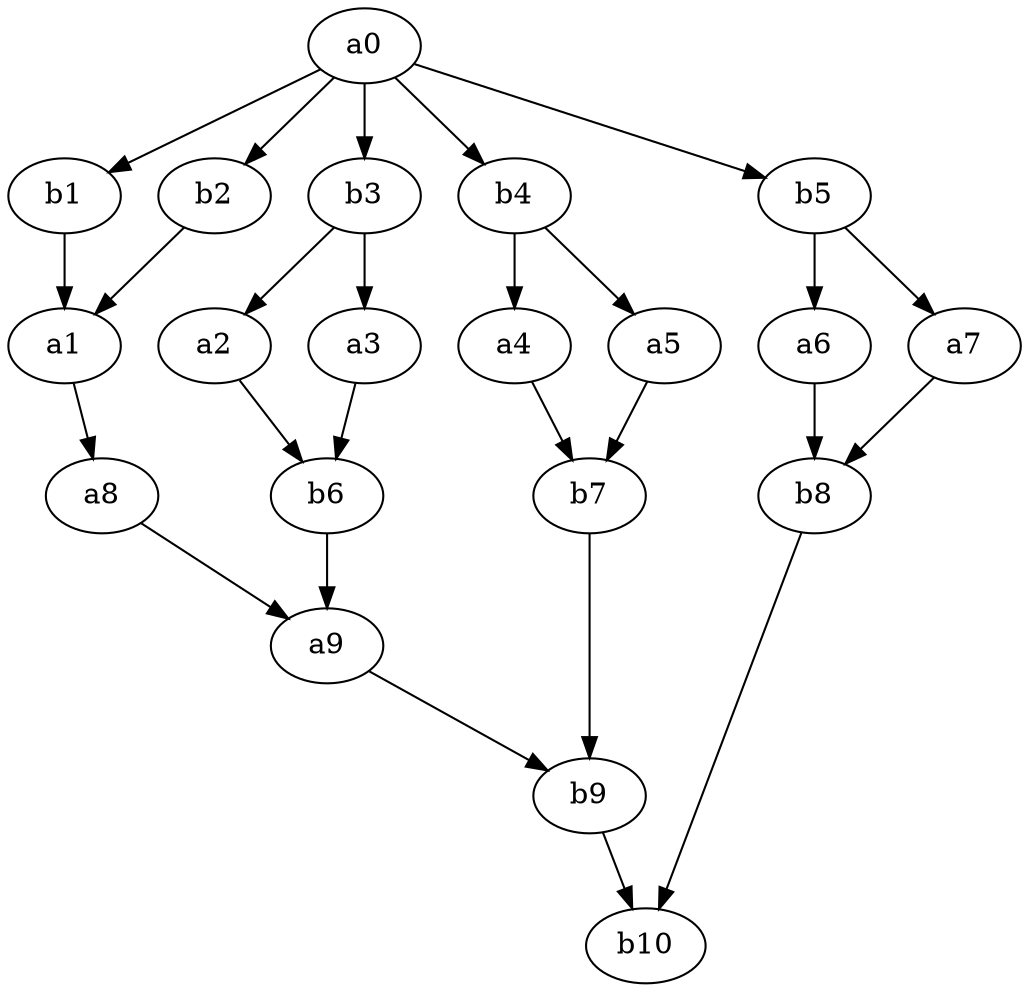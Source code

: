 digraph "oriente_relou_6" {

	"a0" -> "b1";
"a0" -> "b2";
"a0" -> "b3";
"a0" -> "b4";
"a0" -> "b5";

	
"b1" -> "a1";
"b2" -> "a1";
"b3" -> "a2";
"b3" -> "a3";
"b4" -> "a4";
"b4" -> "a5";
"b5" -> "a6";
"b5" -> "a7";

"a2" -> "b6";
"a3" -> "b6";
"a4" -> "b7";
"a5" -> "b7";
"a6" -> "b8";
"a7" -> "b8";

"a1" -> "a8";
"b6" -> "a9";
"b7" -> "b9";
"b8" -> "b10";


"a8" -> "a9" -> "b9" -> "b10";
}
